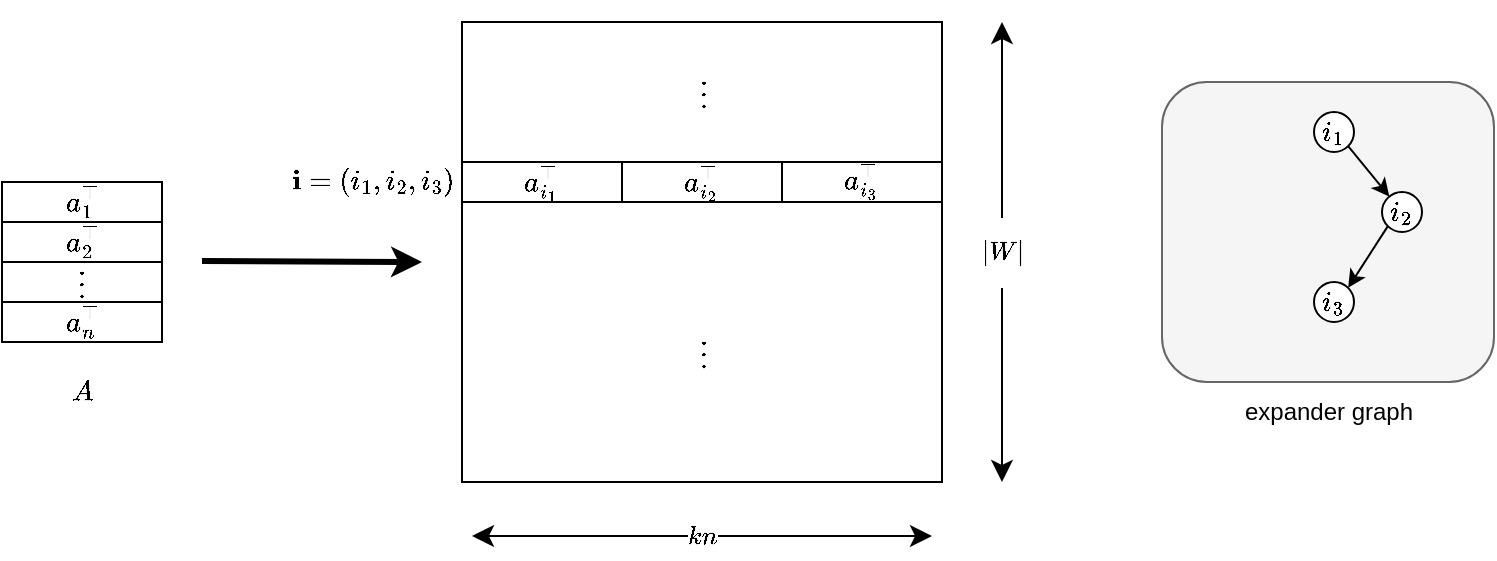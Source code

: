 <mxfile>
    <diagram id="ac5ashPlE10rZPFdk7BJ" name="ページ1">
        <mxGraphModel dx="464" dy="271" grid="1" gridSize="10" guides="1" tooltips="1" connect="1" arrows="1" fold="1" page="1" pageScale="1" pageWidth="827" pageHeight="1169" math="1" shadow="0">
            <root>
                <mxCell id="0"/>
                <mxCell id="1" parent="0"/>
                <mxCell id="18" value="" style="whiteSpace=wrap;html=1;" parent="1" vertex="1">
                    <mxGeometry x="260" y="70" width="240" height="230" as="geometry"/>
                </mxCell>
                <mxCell id="3" value="$$a_1^\top$$" style="whiteSpace=wrap;html=1;" parent="1" vertex="1">
                    <mxGeometry x="30" y="150" width="80" height="20" as="geometry"/>
                </mxCell>
                <mxCell id="4" value="$$a_2^\top$$" style="whiteSpace=wrap;html=1;" parent="1" vertex="1">
                    <mxGeometry x="30" y="170" width="80" height="20" as="geometry"/>
                </mxCell>
                <mxCell id="5" value="$$\vdots$$" style="whiteSpace=wrap;html=1;" parent="1" vertex="1">
                    <mxGeometry x="30" y="190" width="80" height="20" as="geometry"/>
                </mxCell>
                <mxCell id="6" value="$$a_n^\top$$" style="whiteSpace=wrap;html=1;" parent="1" vertex="1">
                    <mxGeometry x="30" y="210" width="80" height="20" as="geometry"/>
                </mxCell>
                <mxCell id="7" value="$$A$$" style="text;html=1;align=center;verticalAlign=middle;resizable=0;points=[];autosize=1;strokeColor=none;fillColor=none;" parent="1" vertex="1">
                    <mxGeometry x="40" y="240" width="60" height="30" as="geometry"/>
                </mxCell>
                <mxCell id="8" value="" style="edgeStyle=none;orthogonalLoop=1;jettySize=auto;html=1;strokeWidth=3;" parent="1" edge="1">
                    <mxGeometry width="100" relative="1" as="geometry">
                        <mxPoint x="130" y="189.52" as="sourcePoint"/>
                        <mxPoint x="240" y="190" as="targetPoint"/>
                        <Array as="points"/>
                    </mxGeometry>
                </mxCell>
                <mxCell id="15" value="$$a_{i_1}^\top$$" style="whiteSpace=wrap;html=1;" parent="1" vertex="1">
                    <mxGeometry x="260" y="140" width="80" height="20" as="geometry"/>
                </mxCell>
                <mxCell id="16" value="$$a_{i_2}^\top$$" style="whiteSpace=wrap;html=1;" parent="1" vertex="1">
                    <mxGeometry x="340" y="140" width="80" height="20" as="geometry"/>
                </mxCell>
                <mxCell id="17" value="$$a_{i_3}^\top$$" style="whiteSpace=wrap;html=1;" parent="1" vertex="1">
                    <mxGeometry x="420" y="140" width="80" height="20" as="geometry"/>
                </mxCell>
                <mxCell id="19" value="$$\vdots$$" style="text;html=1;align=center;verticalAlign=middle;resizable=0;points=[];autosize=1;strokeColor=none;fillColor=none;" parent="1" vertex="1">
                    <mxGeometry x="340" y="90" width="80" height="30" as="geometry"/>
                </mxCell>
                <mxCell id="20" value="$$\vdots$$" style="text;html=1;align=center;verticalAlign=middle;resizable=0;points=[];autosize=1;strokeColor=none;fillColor=none;" parent="1" vertex="1">
                    <mxGeometry x="340" y="220" width="80" height="30" as="geometry"/>
                </mxCell>
                <mxCell id="21" value="$$\mathbf{i}=(i_1,i_2,i_3)$$" style="text;html=1;align=center;verticalAlign=middle;resizable=0;points=[];autosize=1;strokeColor=none;fillColor=none;" parent="1" vertex="1">
                    <mxGeometry x="130" y="135" width="170" height="30" as="geometry"/>
                </mxCell>
                <mxCell id="22" value="$$kn$$" style="edgeStyle=none;orthogonalLoop=1;jettySize=auto;html=1;endArrow=classic;startArrow=classic;endSize=8;startSize=8;" parent="1" edge="1">
                    <mxGeometry width="100" relative="1" as="geometry">
                        <mxPoint x="265" y="327" as="sourcePoint"/>
                        <mxPoint x="495" y="327" as="targetPoint"/>
                        <Array as="points"/>
                        <mxPoint as="offset"/>
                    </mxGeometry>
                </mxCell>
                <mxCell id="23" value="$$|W|$$" style="edgeStyle=none;orthogonalLoop=1;jettySize=auto;html=1;endArrow=classic;startArrow=classic;endSize=8;startSize=8;" parent="1" edge="1">
                    <mxGeometry width="100" relative="1" as="geometry">
                        <mxPoint x="530" y="300" as="sourcePoint"/>
                        <mxPoint x="530" y="70" as="targetPoint"/>
                        <Array as="points"/>
                    </mxGeometry>
                </mxCell>
                <mxCell id="24" value="" style="rounded=1;whiteSpace=wrap;html=1;fillColor=#f5f5f5;fontColor=#333333;strokeColor=#666666;" vertex="1" parent="1">
                    <mxGeometry x="610" y="100" width="166" height="150" as="geometry"/>
                </mxCell>
                <mxCell id="25" style="edgeStyle=none;html=1;exitX=1;exitY=1;exitDx=0;exitDy=0;" edge="1" parent="1" source="26" target="28">
                    <mxGeometry relative="1" as="geometry"/>
                </mxCell>
                <mxCell id="26" value="$$i_1$$" style="ellipse;whiteSpace=wrap;html=1;" vertex="1" parent="1">
                    <mxGeometry x="686" y="115" width="20" height="20" as="geometry"/>
                </mxCell>
                <mxCell id="27" style="edgeStyle=none;html=1;exitX=0;exitY=1;exitDx=0;exitDy=0;entryX=1;entryY=0;entryDx=0;entryDy=0;" edge="1" parent="1" source="28" target="29">
                    <mxGeometry relative="1" as="geometry"/>
                </mxCell>
                <mxCell id="28" value="$$i_2$$" style="ellipse;whiteSpace=wrap;html=1;" vertex="1" parent="1">
                    <mxGeometry x="720" y="155" width="20" height="20" as="geometry"/>
                </mxCell>
                <mxCell id="29" value="$$i_3$$" style="ellipse;whiteSpace=wrap;html=1;" vertex="1" parent="1">
                    <mxGeometry x="686" y="200" width="20" height="20" as="geometry"/>
                </mxCell>
                <mxCell id="30" value="expander graph" style="text;html=1;align=center;verticalAlign=middle;resizable=0;points=[];autosize=1;strokeColor=none;fillColor=none;" vertex="1" parent="1">
                    <mxGeometry x="638" y="250" width="110" height="30" as="geometry"/>
                </mxCell>
            </root>
        </mxGraphModel>
    </diagram>
</mxfile>